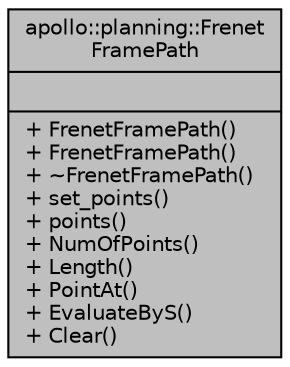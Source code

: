 digraph "apollo::planning::FrenetFramePath"
{
  edge [fontname="Helvetica",fontsize="10",labelfontname="Helvetica",labelfontsize="10"];
  node [fontname="Helvetica",fontsize="10",shape=record];
  Node1 [label="{apollo::planning::Frenet\lFramePath\n||+ FrenetFramePath()\l+ FrenetFramePath()\l+ ~FrenetFramePath()\l+ set_points()\l+ points()\l+ NumOfPoints()\l+ Length()\l+ PointAt()\l+ EvaluateByS()\l+ Clear()\l}",height=0.2,width=0.4,color="black", fillcolor="grey75", style="filled" fontcolor="black"];
}
